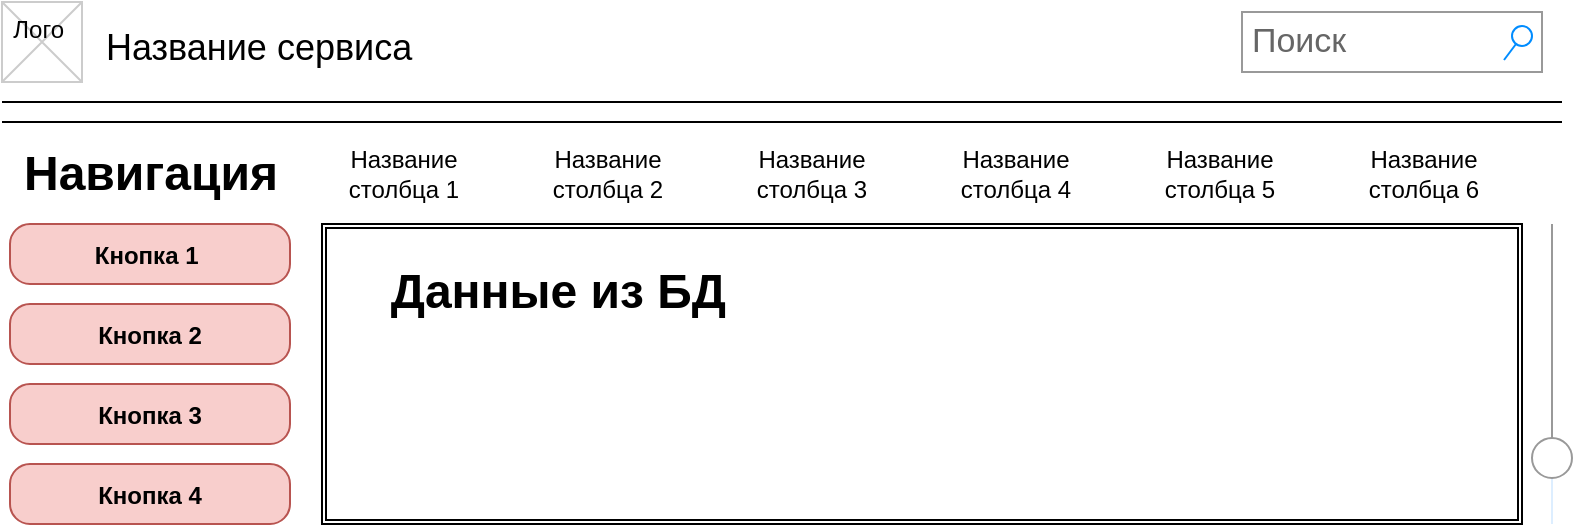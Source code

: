<mxfile version="13.10.2" type="github">
  <diagram name="Page-1" id="f1b7ffb7-ca1e-a977-7cf5-a751b3c06c05">
    <mxGraphModel dx="1038" dy="524" grid="0" gridSize="10" guides="1" tooltips="1" connect="1" arrows="1" fold="1" page="1" pageScale="1" pageWidth="827" pageHeight="369" background="#ffffff" math="0" shadow="0">
      <root>
        <mxCell id="0" />
        <mxCell id="1" parent="0" />
        <mxCell id="2" value="Название сервиса" style="text;spacingTop=-5;fontSize=18;fontStyle=0" parent="1" vertex="1">
          <mxGeometry x="70" y="25" width="230" height="20" as="geometry" />
        </mxCell>
        <mxCell id="3" value="" style="line;strokeWidth=1" parent="1" vertex="1">
          <mxGeometry x="20" y="60" width="780" height="10" as="geometry" />
        </mxCell>
        <mxCell id="4" value="" style="line;strokeWidth=1" parent="1" vertex="1">
          <mxGeometry x="20" y="70" width="780" height="10" as="geometry" />
        </mxCell>
        <mxCell id="20" value="" style="verticalLabelPosition=bottom;verticalAlign=top;strokeWidth=1;shape=mxgraph.mockup.graphics.iconGrid;strokeColor=#CCCCCC;gridSize=1,1;" parent="1" vertex="1">
          <mxGeometry x="20" y="15" width="40" height="40" as="geometry" />
        </mxCell>
        <mxCell id="21" value="Лого &#xa;" style="text;spacingTop=-5;align=center" parent="1" vertex="1">
          <mxGeometry x="20" y="20" width="40" height="40" as="geometry" />
        </mxCell>
        <mxCell id="vpFmIv7zHq3OeJ-SZx5n-62" value="&lt;font style=&quot;font-size: 12px&quot;&gt;Кнопка 1&amp;nbsp;&lt;/font&gt;" style="strokeWidth=1;shadow=0;dashed=0;align=center;html=1;shape=mxgraph.mockup.buttons.button;strokeColor=#b85450;mainText=;buttonStyle=round;fontSize=17;fontStyle=1;fillColor=#f8cecc;whiteSpace=wrap;flipH=1;" parent="1" vertex="1">
          <mxGeometry x="24" y="126" width="140" height="30" as="geometry" />
        </mxCell>
        <mxCell id="vpFmIv7zHq3OeJ-SZx5n-87" value="&lt;span style=&quot;font-size: 12px&quot;&gt;Кнопка 2&lt;/span&gt;" style="strokeWidth=1;shadow=0;dashed=0;align=center;html=1;shape=mxgraph.mockup.buttons.button;strokeColor=#b85450;mainText=;buttonStyle=round;fontSize=17;fontStyle=1;fillColor=#f8cecc;whiteSpace=wrap;flipH=1;" parent="1" vertex="1">
          <mxGeometry x="24" y="166" width="140" height="30" as="geometry" />
        </mxCell>
        <mxCell id="vpFmIv7zHq3OeJ-SZx5n-88" value="&lt;span style=&quot;font-size: 12px&quot;&gt;Кнопка 3&lt;/span&gt;" style="strokeWidth=1;shadow=0;dashed=0;align=center;html=1;shape=mxgraph.mockup.buttons.button;strokeColor=#b85450;mainText=;buttonStyle=round;fontSize=17;fontStyle=1;fillColor=#f8cecc;whiteSpace=wrap;flipH=1;" parent="1" vertex="1">
          <mxGeometry x="24" y="206" width="140" height="30" as="geometry" />
        </mxCell>
        <mxCell id="vpFmIv7zHq3OeJ-SZx5n-89" value="&lt;span style=&quot;font-size: 12px&quot;&gt;Кнопка 4&lt;/span&gt;" style="strokeWidth=1;shadow=0;dashed=0;align=center;html=1;shape=mxgraph.mockup.buttons.button;strokeColor=#b85450;mainText=;buttonStyle=round;fontSize=17;fontStyle=1;fillColor=#f8cecc;whiteSpace=wrap;flipH=1;" parent="1" vertex="1">
          <mxGeometry x="24" y="246" width="140" height="30" as="geometry" />
        </mxCell>
        <mxCell id="vpFmIv7zHq3OeJ-SZx5n-98" value="" style="verticalLabelPosition=bottom;shadow=0;dashed=0;align=center;html=1;verticalAlign=top;strokeWidth=1;shape=mxgraph.mockup.forms.horSlider;strokeColor=#999999;sliderStyle=basic;sliderPos=20;handleStyle=circle;fillColor2=#ddeeff;direction=north;" parent="1" vertex="1">
          <mxGeometry x="780" y="126" width="30" height="150" as="geometry" />
        </mxCell>
        <mxCell id="vpFmIv7zHq3OeJ-SZx5n-141" value="" style="shape=ext;double=1;rounded=0;whiteSpace=wrap;html=1;" parent="1" vertex="1">
          <mxGeometry x="180" y="126" width="600" height="150" as="geometry" />
        </mxCell>
        <mxCell id="vpFmIv7zHq3OeJ-SZx5n-154" value="Поиск" style="strokeWidth=1;shadow=0;dashed=0;align=center;html=1;shape=mxgraph.mockup.forms.searchBox;strokeColor=#999999;mainText=;strokeColor2=#008cff;fontColor=#666666;fontSize=17;align=left;spacingLeft=3;" parent="1" vertex="1">
          <mxGeometry x="640" y="20" width="150" height="30" as="geometry" />
        </mxCell>
        <mxCell id="vpFmIv7zHq3OeJ-SZx5n-160" value="Навигация" style="text;strokeColor=none;fillColor=none;html=1;fontSize=24;fontStyle=1;verticalAlign=middle;align=center;" parent="1" vertex="1">
          <mxGeometry x="44" y="87" width="100" height="27" as="geometry" />
        </mxCell>
        <mxCell id="vpFmIv7zHq3OeJ-SZx5n-172" value="" style="group" parent="1" vertex="1" connectable="0">
          <mxGeometry x="191" y="97" width="570" height="20" as="geometry" />
        </mxCell>
        <mxCell id="vpFmIv7zHq3OeJ-SZx5n-162" value="Название столбца 1" style="text;html=1;strokeColor=none;fillColor=none;align=center;verticalAlign=middle;whiteSpace=wrap;rounded=0;" parent="vpFmIv7zHq3OeJ-SZx5n-172" vertex="1">
          <mxGeometry y="-6" width="60" height="20" as="geometry" />
        </mxCell>
        <mxCell id="vpFmIv7zHq3OeJ-SZx5n-163" value="Название столбца 2" style="text;html=1;strokeColor=none;fillColor=none;align=center;verticalAlign=middle;whiteSpace=wrap;rounded=0;" parent="vpFmIv7zHq3OeJ-SZx5n-172" vertex="1">
          <mxGeometry x="102" y="-6" width="60" height="20" as="geometry" />
        </mxCell>
        <mxCell id="vpFmIv7zHq3OeJ-SZx5n-164" value="Название столбца 3" style="text;html=1;strokeColor=none;fillColor=none;align=center;verticalAlign=middle;whiteSpace=wrap;rounded=0;" parent="vpFmIv7zHq3OeJ-SZx5n-172" vertex="1">
          <mxGeometry x="204" y="-6" width="60" height="20" as="geometry" />
        </mxCell>
        <mxCell id="vpFmIv7zHq3OeJ-SZx5n-165" value="Название столбца 4" style="text;html=1;strokeColor=none;fillColor=none;align=center;verticalAlign=middle;whiteSpace=wrap;rounded=0;" parent="vpFmIv7zHq3OeJ-SZx5n-172" vertex="1">
          <mxGeometry x="306" y="-6" width="60" height="20" as="geometry" />
        </mxCell>
        <mxCell id="vpFmIv7zHq3OeJ-SZx5n-166" value="Название столбца 5" style="text;html=1;strokeColor=none;fillColor=none;align=center;verticalAlign=middle;whiteSpace=wrap;rounded=0;" parent="vpFmIv7zHq3OeJ-SZx5n-172" vertex="1">
          <mxGeometry x="408" y="-6" width="60" height="20" as="geometry" />
        </mxCell>
        <mxCell id="vpFmIv7zHq3OeJ-SZx5n-167" value="Название столбца 6" style="text;html=1;strokeColor=none;fillColor=none;align=center;verticalAlign=middle;whiteSpace=wrap;rounded=0;" parent="vpFmIv7zHq3OeJ-SZx5n-172" vertex="1">
          <mxGeometry x="510" y="-6" width="60" height="20" as="geometry" />
        </mxCell>
        <mxCell id="vpFmIv7zHq3OeJ-SZx5n-170" style="edgeStyle=orthogonalEdgeStyle;rounded=0;orthogonalLoop=1;jettySize=auto;html=1;exitX=0.5;exitY=1;exitDx=0;exitDy=0;" parent="vpFmIv7zHq3OeJ-SZx5n-172" source="vpFmIv7zHq3OeJ-SZx5n-163" target="vpFmIv7zHq3OeJ-SZx5n-163" edge="1">
          <mxGeometry relative="1" as="geometry" />
        </mxCell>
        <mxCell id="vpFmIv7zHq3OeJ-SZx5n-173" value="Данные из БД&amp;nbsp;" style="text;strokeColor=none;fillColor=none;html=1;fontSize=24;fontStyle=1;verticalAlign=middle;align=center;" parent="1" vertex="1">
          <mxGeometry x="251" y="140" width="100" height="40" as="geometry" />
        </mxCell>
      </root>
    </mxGraphModel>
  </diagram>
</mxfile>
